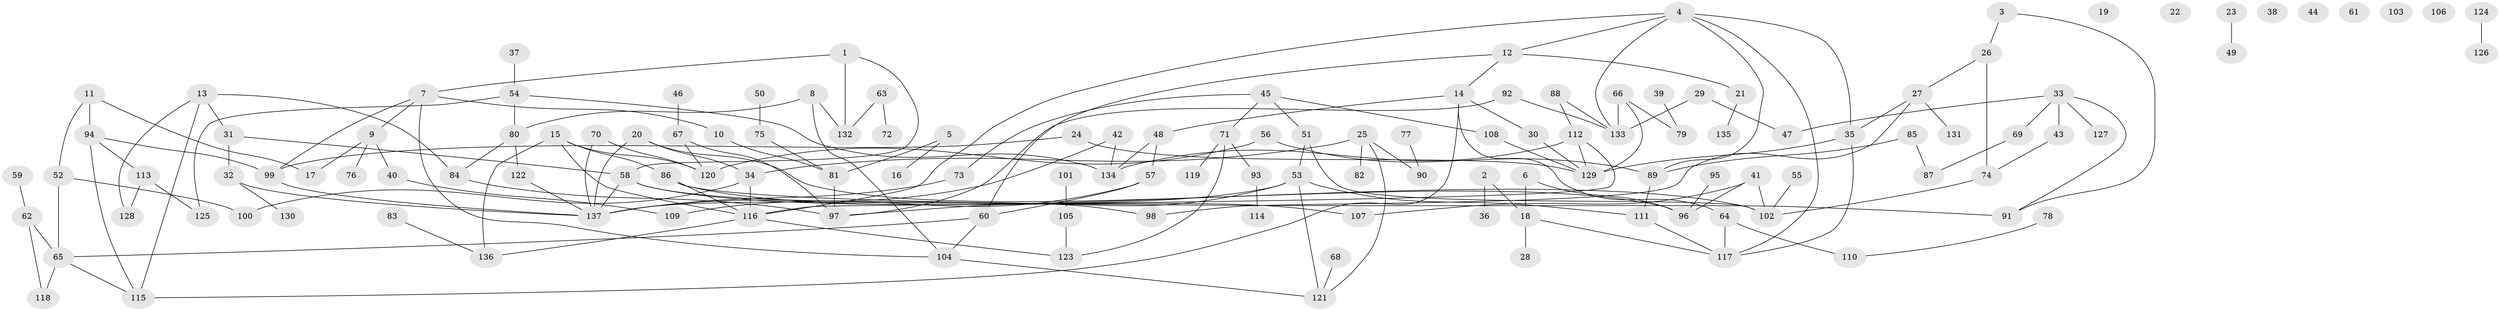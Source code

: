 // coarse degree distribution, {0: 0.21951219512195122, 1: 0.3170731707317073, 3: 0.04878048780487805, 6: 0.07317073170731707, 5: 0.07317073170731707, 2: 0.14634146341463414, 8: 0.04878048780487805, 10: 0.024390243902439025, 7: 0.024390243902439025, 9: 0.024390243902439025}
// Generated by graph-tools (version 1.1) at 2025/43/03/04/25 21:43:49]
// undirected, 137 vertices, 179 edges
graph export_dot {
graph [start="1"]
  node [color=gray90,style=filled];
  1;
  2;
  3;
  4;
  5;
  6;
  7;
  8;
  9;
  10;
  11;
  12;
  13;
  14;
  15;
  16;
  17;
  18;
  19;
  20;
  21;
  22;
  23;
  24;
  25;
  26;
  27;
  28;
  29;
  30;
  31;
  32;
  33;
  34;
  35;
  36;
  37;
  38;
  39;
  40;
  41;
  42;
  43;
  44;
  45;
  46;
  47;
  48;
  49;
  50;
  51;
  52;
  53;
  54;
  55;
  56;
  57;
  58;
  59;
  60;
  61;
  62;
  63;
  64;
  65;
  66;
  67;
  68;
  69;
  70;
  71;
  72;
  73;
  74;
  75;
  76;
  77;
  78;
  79;
  80;
  81;
  82;
  83;
  84;
  85;
  86;
  87;
  88;
  89;
  90;
  91;
  92;
  93;
  94;
  95;
  96;
  97;
  98;
  99;
  100;
  101;
  102;
  103;
  104;
  105;
  106;
  107;
  108;
  109;
  110;
  111;
  112;
  113;
  114;
  115;
  116;
  117;
  118;
  119;
  120;
  121;
  122;
  123;
  124;
  125;
  126;
  127;
  128;
  129;
  130;
  131;
  132;
  133;
  134;
  135;
  136;
  137;
  1 -- 7;
  1 -- 58;
  1 -- 132;
  2 -- 18;
  2 -- 36;
  3 -- 26;
  3 -- 91;
  4 -- 12;
  4 -- 35;
  4 -- 89;
  4 -- 116;
  4 -- 117;
  4 -- 133;
  5 -- 16;
  5 -- 81;
  6 -- 18;
  6 -- 96;
  7 -- 9;
  7 -- 10;
  7 -- 99;
  7 -- 104;
  8 -- 80;
  8 -- 104;
  8 -- 132;
  9 -- 17;
  9 -- 40;
  9 -- 76;
  10 -- 81;
  11 -- 17;
  11 -- 52;
  11 -- 94;
  12 -- 14;
  12 -- 21;
  12 -- 60;
  13 -- 31;
  13 -- 84;
  13 -- 115;
  13 -- 128;
  14 -- 30;
  14 -- 48;
  14 -- 64;
  14 -- 115;
  15 -- 86;
  15 -- 116;
  15 -- 120;
  15 -- 136;
  18 -- 28;
  18 -- 117;
  20 -- 34;
  20 -- 96;
  20 -- 137;
  21 -- 135;
  23 -- 49;
  24 -- 99;
  24 -- 129;
  25 -- 34;
  25 -- 82;
  25 -- 90;
  25 -- 121;
  26 -- 27;
  26 -- 74;
  27 -- 35;
  27 -- 98;
  27 -- 131;
  29 -- 47;
  29 -- 133;
  30 -- 129;
  31 -- 32;
  31 -- 58;
  32 -- 130;
  32 -- 137;
  33 -- 43;
  33 -- 47;
  33 -- 69;
  33 -- 91;
  33 -- 127;
  34 -- 100;
  34 -- 116;
  35 -- 117;
  35 -- 129;
  37 -- 54;
  39 -- 79;
  40 -- 109;
  41 -- 96;
  41 -- 102;
  41 -- 107;
  42 -- 134;
  42 -- 137;
  43 -- 74;
  45 -- 51;
  45 -- 71;
  45 -- 73;
  45 -- 108;
  46 -- 67;
  48 -- 57;
  48 -- 134;
  50 -- 75;
  51 -- 53;
  51 -- 102;
  52 -- 65;
  52 -- 100;
  53 -- 97;
  53 -- 111;
  53 -- 121;
  53 -- 137;
  54 -- 80;
  54 -- 125;
  54 -- 134;
  55 -- 102;
  56 -- 89;
  56 -- 120;
  57 -- 60;
  57 -- 109;
  58 -- 98;
  58 -- 107;
  58 -- 137;
  59 -- 62;
  60 -- 65;
  60 -- 104;
  62 -- 65;
  62 -- 118;
  63 -- 72;
  63 -- 132;
  64 -- 110;
  64 -- 117;
  65 -- 115;
  65 -- 118;
  66 -- 79;
  66 -- 129;
  66 -- 133;
  67 -- 97;
  67 -- 120;
  68 -- 121;
  69 -- 87;
  70 -- 120;
  70 -- 137;
  71 -- 93;
  71 -- 119;
  71 -- 123;
  73 -- 137;
  74 -- 102;
  75 -- 81;
  77 -- 90;
  78 -- 110;
  80 -- 84;
  80 -- 122;
  81 -- 97;
  83 -- 136;
  84 -- 97;
  85 -- 87;
  85 -- 89;
  86 -- 91;
  86 -- 102;
  86 -- 116;
  88 -- 112;
  88 -- 133;
  89 -- 111;
  92 -- 97;
  92 -- 133;
  93 -- 114;
  94 -- 99;
  94 -- 113;
  94 -- 115;
  95 -- 96;
  99 -- 137;
  101 -- 105;
  104 -- 121;
  105 -- 123;
  108 -- 129;
  111 -- 117;
  112 -- 116;
  112 -- 129;
  112 -- 134;
  113 -- 125;
  113 -- 128;
  116 -- 123;
  116 -- 136;
  122 -- 137;
  124 -- 126;
}
